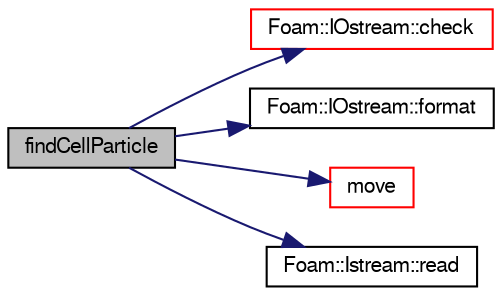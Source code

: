 digraph "findCellParticle"
{
  bgcolor="transparent";
  edge [fontname="FreeSans",fontsize="10",labelfontname="FreeSans",labelfontsize="10"];
  node [fontname="FreeSans",fontsize="10",shape=record];
  rankdir="LR";
  Node8 [label="findCellParticle",height=0.2,width=0.4,color="black", fillcolor="grey75", style="filled", fontcolor="black"];
  Node8 -> Node9 [color="midnightblue",fontsize="10",style="solid",fontname="FreeSans"];
  Node9 [label="Foam::IOstream::check",height=0.2,width=0.4,color="red",URL="$a26226.html#a367eb3425fc4e8270e2aa961df8ac8a5",tooltip="Check IOstream status for given operation. "];
  Node8 -> Node58 [color="midnightblue",fontsize="10",style="solid",fontname="FreeSans"];
  Node58 [label="Foam::IOstream::format",height=0.2,width=0.4,color="black",URL="$a26226.html#a33bbef3587114a06f7bdc0b91ba57ed9",tooltip="Return current stream format. "];
  Node8 -> Node59 [color="midnightblue",fontsize="10",style="solid",fontname="FreeSans"];
  Node59 [label="move",height=0.2,width=0.4,color="red",URL="$a28738.html#aa3b793966d64802fdf262dd4d14d21ed",tooltip="Track all particles to their end point. "];
  Node8 -> Node75 [color="midnightblue",fontsize="10",style="solid",fontname="FreeSans"];
  Node75 [label="Foam::Istream::read",height=0.2,width=0.4,color="black",URL="$a26234.html#a89057c9d9e24ba872ccb8546086498ec",tooltip="Return next token from stream. "];
}
